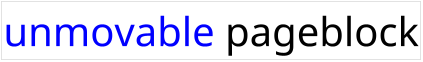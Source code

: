 @startuml

skinparam ComponentStyle rectangle
scale 1/5

skinparam Component {
    FontSize 200
    BorderThickness 0
    BackgroundColor transparent
}

component "<color:blue>unmovable</color> pageblock" as cp

@enduml
